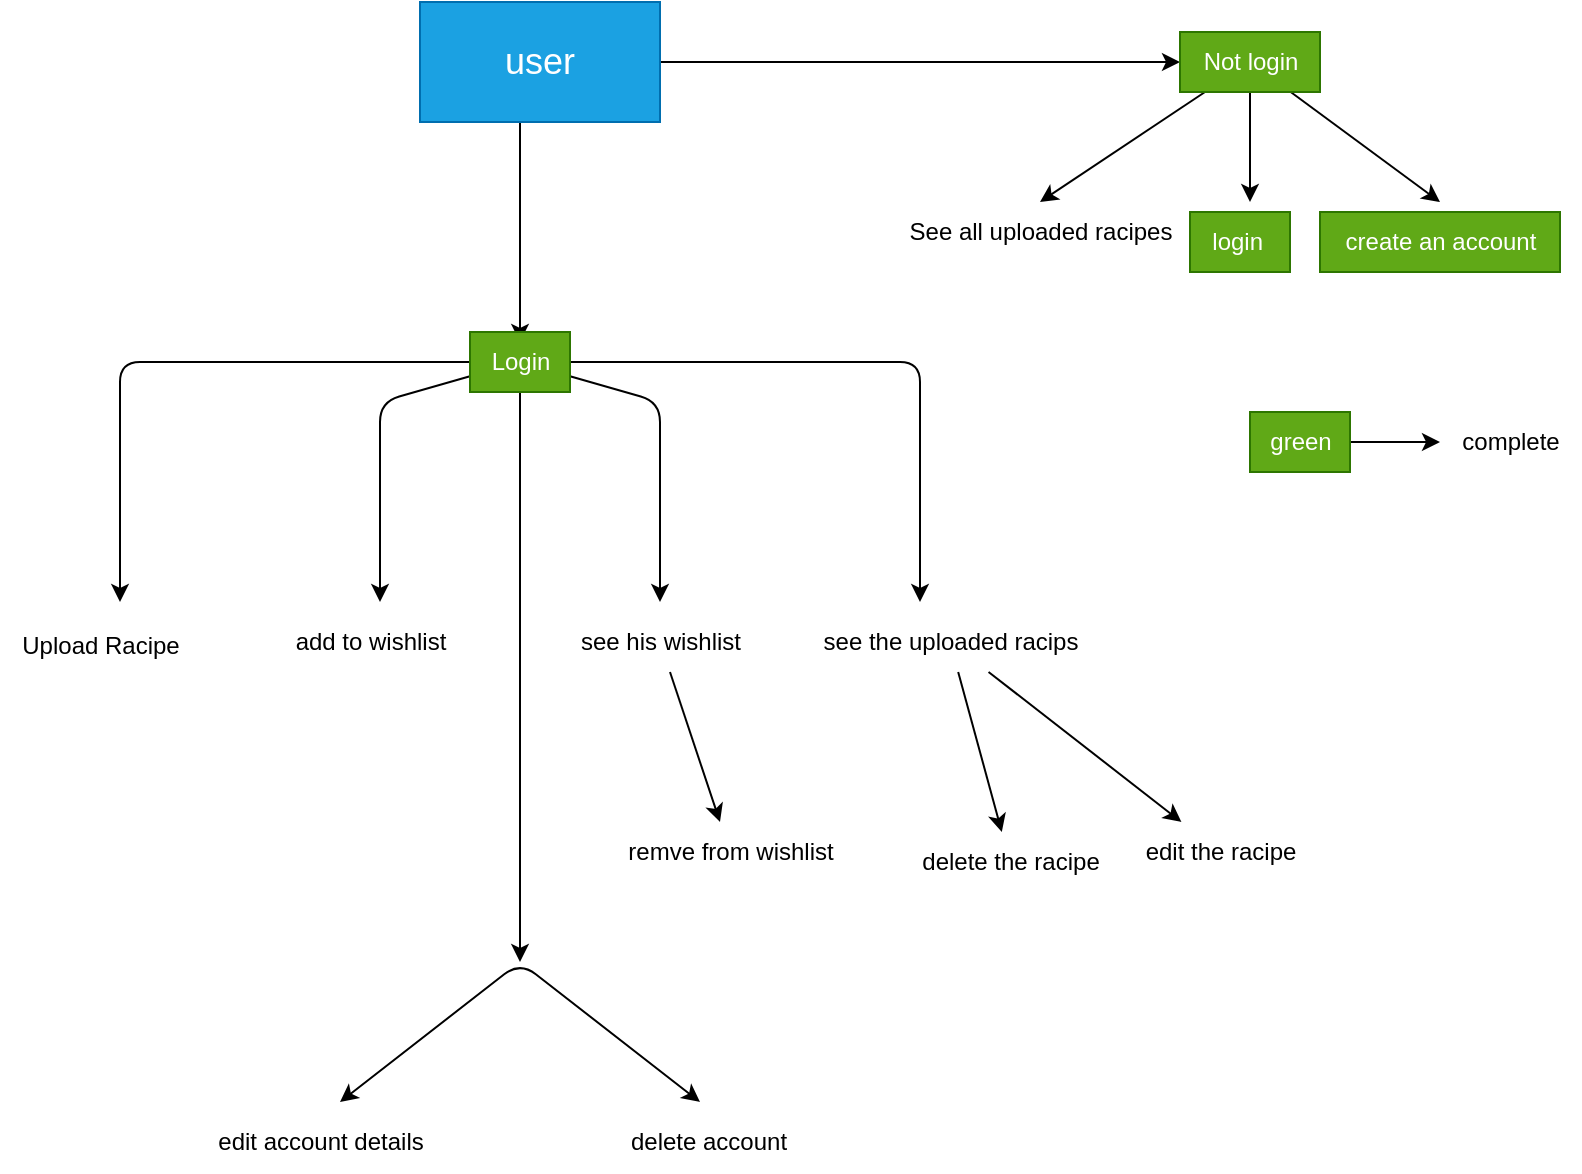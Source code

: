 <mxfile>
    <diagram id="A4oLy7jvje0LCx9hwnTJ" name="Page-1">
        <mxGraphModel dx="819" dy="476" grid="1" gridSize="10" guides="1" tooltips="1" connect="1" arrows="1" fold="1" page="1" pageScale="1" pageWidth="827" pageHeight="1169" math="0" shadow="0">
            <root>
                <mxCell id="0"/>
                <mxCell id="1" parent="0"/>
                <mxCell id="3" style="edgeStyle=none;html=1;" parent="1" edge="1">
                    <mxGeometry relative="1" as="geometry">
                        <mxPoint x="270" y="190" as="targetPoint"/>
                        <mxPoint x="270" y="65" as="sourcePoint"/>
                    </mxGeometry>
                </mxCell>
                <mxCell id="5" style="edgeStyle=none;html=1;" parent="1" edge="1">
                    <mxGeometry relative="1" as="geometry">
                        <mxPoint x="600" y="50" as="targetPoint"/>
                        <mxPoint x="295" y="50" as="sourcePoint"/>
                    </mxGeometry>
                </mxCell>
                <mxCell id="7" style="edgeStyle=none;html=1;" parent="1" source="4" edge="1">
                    <mxGeometry relative="1" as="geometry">
                        <mxPoint x="70" y="320" as="targetPoint"/>
                        <Array as="points">
                            <mxPoint x="70" y="200"/>
                        </Array>
                    </mxGeometry>
                </mxCell>
                <mxCell id="12" style="edgeStyle=none;html=1;fontSize=12;" parent="1" source="4" edge="1">
                    <mxGeometry relative="1" as="geometry">
                        <mxPoint x="340" y="320" as="targetPoint"/>
                        <Array as="points">
                            <mxPoint x="340" y="220"/>
                        </Array>
                    </mxGeometry>
                </mxCell>
                <mxCell id="14" style="edgeStyle=none;html=1;fontSize=12;" parent="1" source="4" edge="1">
                    <mxGeometry relative="1" as="geometry">
                        <mxPoint x="200" y="320" as="targetPoint"/>
                        <Array as="points">
                            <mxPoint x="200" y="220"/>
                        </Array>
                    </mxGeometry>
                </mxCell>
                <mxCell id="15" style="edgeStyle=none;html=1;fontSize=12;" parent="1" source="4" edge="1">
                    <mxGeometry relative="1" as="geometry">
                        <mxPoint x="470" y="320" as="targetPoint"/>
                        <Array as="points">
                            <mxPoint x="470" y="200"/>
                        </Array>
                    </mxGeometry>
                </mxCell>
                <mxCell id="31" style="edgeStyle=none;html=1;fontSize=12;" parent="1" source="4" edge="1">
                    <mxGeometry relative="1" as="geometry">
                        <mxPoint x="270" y="500" as="targetPoint"/>
                    </mxGeometry>
                </mxCell>
                <mxCell id="4" value="Login" style="text;html=1;align=center;verticalAlign=middle;resizable=0;points=[];autosize=1;strokeColor=#2D7600;fillColor=#60a917;fontColor=#ffffff;" parent="1" vertex="1">
                    <mxGeometry x="245" y="185" width="50" height="30" as="geometry"/>
                </mxCell>
                <mxCell id="17" style="edgeStyle=none;html=1;fontSize=12;" parent="1" source="6" edge="1">
                    <mxGeometry relative="1" as="geometry">
                        <mxPoint x="530" y="120" as="targetPoint"/>
                    </mxGeometry>
                </mxCell>
                <mxCell id="19" style="edgeStyle=none;html=1;fontSize=12;" parent="1" source="6" edge="1">
                    <mxGeometry relative="1" as="geometry">
                        <mxPoint x="635" y="120" as="targetPoint"/>
                    </mxGeometry>
                </mxCell>
                <mxCell id="21" style="edgeStyle=none;html=1;fontSize=12;" parent="1" source="6" edge="1">
                    <mxGeometry relative="1" as="geometry">
                        <mxPoint x="730" y="120" as="targetPoint"/>
                    </mxGeometry>
                </mxCell>
                <mxCell id="6" value="Not login" style="text;html=1;align=center;verticalAlign=middle;resizable=0;points=[];autosize=1;strokeColor=#2D7600;fillColor=#60a917;fontColor=#ffffff;" parent="1" vertex="1">
                    <mxGeometry x="600" y="35" width="70" height="30" as="geometry"/>
                </mxCell>
                <mxCell id="8" value="&lt;font style=&quot;font-size: 18px;&quot;&gt;user&lt;/font&gt;" style="whiteSpace=wrap;html=1;fillColor=#1ba1e2;fontColor=#ffffff;strokeColor=#006EAF;" parent="1" vertex="1">
                    <mxGeometry x="220" y="20" width="120" height="60" as="geometry"/>
                </mxCell>
                <mxCell id="9" value="&lt;font style=&quot;font-size: 12px;&quot;&gt;Upload Racipe&lt;/font&gt;" style="text;html=1;align=center;verticalAlign=middle;resizable=0;points=[];autosize=1;strokeColor=none;fillColor=none;fontSize=18;" parent="1" vertex="1">
                    <mxGeometry x="10" y="320" width="100" height="40" as="geometry"/>
                </mxCell>
                <mxCell id="11" value="add to wishlist" style="text;html=1;align=center;verticalAlign=middle;resizable=0;points=[];autosize=1;strokeColor=none;fillColor=none;fontSize=12;" parent="1" vertex="1">
                    <mxGeometry x="145" y="325" width="100" height="30" as="geometry"/>
                </mxCell>
                <mxCell id="28" style="edgeStyle=none;html=1;fontSize=12;" parent="1" source="13" target="29" edge="1">
                    <mxGeometry relative="1" as="geometry">
                        <mxPoint x="320" y="430" as="targetPoint"/>
                    </mxGeometry>
                </mxCell>
                <mxCell id="13" value="see his wishlist" style="text;html=1;align=center;verticalAlign=middle;resizable=0;points=[];autosize=1;strokeColor=none;fillColor=none;fontSize=12;" parent="1" vertex="1">
                    <mxGeometry x="290" y="325" width="100" height="30" as="geometry"/>
                </mxCell>
                <mxCell id="23" style="edgeStyle=none;html=1;fontSize=12;" parent="1" source="16" target="25" edge="1">
                    <mxGeometry relative="1" as="geometry">
                        <mxPoint x="440" y="440" as="targetPoint"/>
                    </mxGeometry>
                </mxCell>
                <mxCell id="26" style="edgeStyle=none;html=1;fontSize=12;" parent="1" source="16" target="27" edge="1">
                    <mxGeometry relative="1" as="geometry">
                        <mxPoint x="560" y="440" as="targetPoint"/>
                    </mxGeometry>
                </mxCell>
                <mxCell id="16" value="see the uploaded racips" style="text;html=1;align=center;verticalAlign=middle;resizable=0;points=[];autosize=1;strokeColor=none;fillColor=none;fontSize=12;" parent="1" vertex="1">
                    <mxGeometry x="410" y="325" width="150" height="30" as="geometry"/>
                </mxCell>
                <mxCell id="18" value="See all uploaded racipes" style="text;html=1;align=center;verticalAlign=middle;resizable=0;points=[];autosize=1;strokeColor=none;fillColor=none;fontSize=12;" parent="1" vertex="1">
                    <mxGeometry x="455" y="120" width="150" height="30" as="geometry"/>
                </mxCell>
                <mxCell id="20" value="login&amp;nbsp;" style="text;html=1;align=center;verticalAlign=middle;resizable=0;points=[];autosize=1;strokeColor=#2D7600;fillColor=#60a917;fontSize=12;fontColor=#ffffff;" parent="1" vertex="1">
                    <mxGeometry x="605" y="125" width="50" height="30" as="geometry"/>
                </mxCell>
                <mxCell id="22" value="create an account" style="text;html=1;align=center;verticalAlign=middle;resizable=0;points=[];autosize=1;strokeColor=#2D7600;fillColor=#60a917;fontSize=12;fontColor=#ffffff;" parent="1" vertex="1">
                    <mxGeometry x="670" y="125" width="120" height="30" as="geometry"/>
                </mxCell>
                <mxCell id="25" value="delete the racipe" style="text;html=1;align=center;verticalAlign=middle;resizable=0;points=[];autosize=1;strokeColor=none;fillColor=none;fontSize=12;" parent="1" vertex="1">
                    <mxGeometry x="460" y="435" width="110" height="30" as="geometry"/>
                </mxCell>
                <mxCell id="27" value="edit the racipe" style="text;html=1;align=center;verticalAlign=middle;resizable=0;points=[];autosize=1;strokeColor=none;fillColor=none;fontSize=12;" parent="1" vertex="1">
                    <mxGeometry x="570" y="430" width="100" height="30" as="geometry"/>
                </mxCell>
                <mxCell id="29" value="remve from wishlist" style="text;html=1;align=center;verticalAlign=middle;resizable=0;points=[];autosize=1;strokeColor=none;fillColor=none;fontSize=12;" parent="1" vertex="1">
                    <mxGeometry x="310" y="430" width="130" height="30" as="geometry"/>
                </mxCell>
                <mxCell id="33" value="" style="endArrow=classic;startArrow=classic;html=1;fontSize=12;" parent="1" edge="1">
                    <mxGeometry width="50" height="50" relative="1" as="geometry">
                        <mxPoint x="180" y="570" as="sourcePoint"/>
                        <mxPoint x="360" y="570" as="targetPoint"/>
                        <Array as="points">
                            <mxPoint x="270" y="500"/>
                        </Array>
                    </mxGeometry>
                </mxCell>
                <mxCell id="34" value="edit account details" style="text;html=1;align=center;verticalAlign=middle;resizable=0;points=[];autosize=1;strokeColor=none;fillColor=none;fontSize=12;" parent="1" vertex="1">
                    <mxGeometry x="105" y="575" width="130" height="30" as="geometry"/>
                </mxCell>
                <mxCell id="35" value="delete account" style="text;html=1;align=center;verticalAlign=middle;resizable=0;points=[];autosize=1;strokeColor=none;fillColor=none;fontSize=12;" parent="1" vertex="1">
                    <mxGeometry x="314" y="575" width="100" height="30" as="geometry"/>
                </mxCell>
                <mxCell id="37" style="edgeStyle=none;html=1;" edge="1" parent="1" source="36">
                    <mxGeometry relative="1" as="geometry">
                        <mxPoint x="730" y="240" as="targetPoint"/>
                    </mxGeometry>
                </mxCell>
                <mxCell id="36" value="green" style="text;html=1;align=center;verticalAlign=middle;resizable=0;points=[];autosize=1;strokeColor=#2D7600;fillColor=#60a917;fontColor=#ffffff;" vertex="1" parent="1">
                    <mxGeometry x="635" y="225" width="50" height="30" as="geometry"/>
                </mxCell>
                <mxCell id="38" value="complete" style="text;html=1;align=center;verticalAlign=middle;resizable=0;points=[];autosize=1;strokeColor=none;fillColor=none;" vertex="1" parent="1">
                    <mxGeometry x="730" y="225" width="70" height="30" as="geometry"/>
                </mxCell>
            </root>
        </mxGraphModel>
    </diagram>
</mxfile>